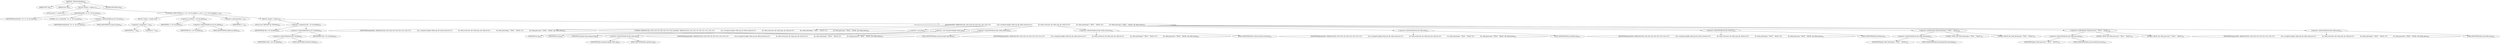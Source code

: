 digraph "_TIFFPrintFieldInfo" {  
"27051" [label = <(METHOD,_TIFFPrintFieldInfo)<SUB>811</SUB>> ]
"27052" [label = <(PARAM,TIFF *tif)<SUB>811</SUB>> ]
"27053" [label = <(PARAM,FILE *fd)<SUB>811</SUB>> ]
"27054" [label = <(BLOCK,&lt;empty&gt;,&lt;empty&gt;)<SUB>812</SUB>> ]
"27055" [label = <(LOCAL,uint32_t i: uint32_t)<SUB>813</SUB>> ]
"27056" [label = <(fprintf,fprintf(fd, &quot;%s: \n&quot;, tif-&gt;tif_name))<SUB>815</SUB>> ]
"27057" [label = <(IDENTIFIER,fd,fprintf(fd, &quot;%s: \n&quot;, tif-&gt;tif_name))<SUB>815</SUB>> ]
"27058" [label = <(LITERAL,&quot;%s: \n&quot;,fprintf(fd, &quot;%s: \n&quot;, tif-&gt;tif_name))<SUB>815</SUB>> ]
"27059" [label = <(&lt;operator&gt;.indirectFieldAccess,tif-&gt;tif_name)<SUB>815</SUB>> ]
"27060" [label = <(IDENTIFIER,tif,fprintf(fd, &quot;%s: \n&quot;, tif-&gt;tif_name))<SUB>815</SUB>> ]
"27061" [label = <(FIELD_IDENTIFIER,tif_name,tif_name)<SUB>815</SUB>> ]
"27062" [label = <(CONTROL_STRUCTURE,for (i = 0;i &lt; tif-&gt;tif_nfields;i++),for (i = 0;i &lt; tif-&gt;tif_nfields;i++))<SUB>816</SUB>> ]
"27063" [label = <(BLOCK,&lt;empty&gt;,&lt;empty&gt;)<SUB>816</SUB>> ]
"27064" [label = <(&lt;operator&gt;.assignment,i = 0)<SUB>816</SUB>> ]
"27065" [label = <(IDENTIFIER,i,i = 0)<SUB>816</SUB>> ]
"27066" [label = <(LITERAL,0,i = 0)<SUB>816</SUB>> ]
"27067" [label = <(&lt;operator&gt;.lessThan,i &lt; tif-&gt;tif_nfields)<SUB>816</SUB>> ]
"27068" [label = <(IDENTIFIER,i,i &lt; tif-&gt;tif_nfields)<SUB>816</SUB>> ]
"27069" [label = <(&lt;operator&gt;.indirectFieldAccess,tif-&gt;tif_nfields)<SUB>816</SUB>> ]
"27070" [label = <(IDENTIFIER,tif,i &lt; tif-&gt;tif_nfields)<SUB>816</SUB>> ]
"27071" [label = <(FIELD_IDENTIFIER,tif_nfields,tif_nfields)<SUB>816</SUB>> ]
"27072" [label = <(&lt;operator&gt;.postIncrement,i++)<SUB>816</SUB>> ]
"27073" [label = <(IDENTIFIER,i,i++)<SUB>816</SUB>> ]
"27074" [label = <(BLOCK,&lt;empty&gt;,&lt;empty&gt;)<SUB>817</SUB>> ]
"27075" [label = <(LOCAL,const TIFFField* fip: TIFFField)<SUB>818</SUB>> ]
"27076" [label = <(&lt;operator&gt;.assignment,*fip = tif-&gt;tif_fields[i])<SUB>818</SUB>> ]
"27077" [label = <(IDENTIFIER,fip,*fip = tif-&gt;tif_fields[i])<SUB>818</SUB>> ]
"27078" [label = <(&lt;operator&gt;.indirectIndexAccess,tif-&gt;tif_fields[i])<SUB>818</SUB>> ]
"27079" [label = <(&lt;operator&gt;.indirectFieldAccess,tif-&gt;tif_fields)<SUB>818</SUB>> ]
"27080" [label = <(IDENTIFIER,tif,*fip = tif-&gt;tif_fields[i])<SUB>818</SUB>> ]
"27081" [label = <(FIELD_IDENTIFIER,tif_fields,tif_fields)<SUB>818</SUB>> ]
"27082" [label = <(IDENTIFIER,i,*fip = tif-&gt;tif_fields[i])<SUB>818</SUB>> ]
"27083" [label = <(fprintf,fprintf(fd, &quot;field[%2d] %5lu, %2d, %2d, %d, %2d, %5s, %5s, %s\n&quot;,\012                (int)i, (unsigned long)fip-&gt;field_tag, fip-&gt;field_readcount,\012                fip-&gt;field_writecount, fip-&gt;field_type, fip-&gt;field_bit,\012                fip-&gt;field_oktochange ? &quot;TRUE&quot; : &quot;FALSE&quot;,\012                fip-&gt;field_passcount ? &quot;TRUE&quot; : &quot;FALSE&quot;, fip-&gt;field_name))<SUB>819</SUB>> ]
"27084" [label = <(IDENTIFIER,fd,fprintf(fd, &quot;field[%2d] %5lu, %2d, %2d, %d, %2d, %5s, %5s, %s\n&quot;,\012                (int)i, (unsigned long)fip-&gt;field_tag, fip-&gt;field_readcount,\012                fip-&gt;field_writecount, fip-&gt;field_type, fip-&gt;field_bit,\012                fip-&gt;field_oktochange ? &quot;TRUE&quot; : &quot;FALSE&quot;,\012                fip-&gt;field_passcount ? &quot;TRUE&quot; : &quot;FALSE&quot;, fip-&gt;field_name))<SUB>819</SUB>> ]
"27085" [label = <(LITERAL,&quot;field[%2d] %5lu, %2d, %2d, %d, %2d, %5s, %5s, %s\n&quot;,fprintf(fd, &quot;field[%2d] %5lu, %2d, %2d, %d, %2d, %5s, %5s, %s\n&quot;,\012                (int)i, (unsigned long)fip-&gt;field_tag, fip-&gt;field_readcount,\012                fip-&gt;field_writecount, fip-&gt;field_type, fip-&gt;field_bit,\012                fip-&gt;field_oktochange ? &quot;TRUE&quot; : &quot;FALSE&quot;,\012                fip-&gt;field_passcount ? &quot;TRUE&quot; : &quot;FALSE&quot;, fip-&gt;field_name))<SUB>819</SUB>> ]
"27086" [label = <(&lt;operator&gt;.cast,(int)i)<SUB>820</SUB>> ]
"27087" [label = <(UNKNOWN,int,int)<SUB>820</SUB>> ]
"27088" [label = <(IDENTIFIER,i,(int)i)<SUB>820</SUB>> ]
"27089" [label = <(&lt;operator&gt;.cast,(unsigned long)fip-&gt;field_tag)<SUB>820</SUB>> ]
"27090" [label = <(UNKNOWN,unsigned long,unsigned long)<SUB>820</SUB>> ]
"27091" [label = <(&lt;operator&gt;.indirectFieldAccess,fip-&gt;field_tag)<SUB>820</SUB>> ]
"27092" [label = <(IDENTIFIER,fip,(unsigned long)fip-&gt;field_tag)<SUB>820</SUB>> ]
"27093" [label = <(FIELD_IDENTIFIER,field_tag,field_tag)<SUB>820</SUB>> ]
"27094" [label = <(&lt;operator&gt;.indirectFieldAccess,fip-&gt;field_readcount)<SUB>820</SUB>> ]
"27095" [label = <(IDENTIFIER,fip,fprintf(fd, &quot;field[%2d] %5lu, %2d, %2d, %d, %2d, %5s, %5s, %s\n&quot;,\012                (int)i, (unsigned long)fip-&gt;field_tag, fip-&gt;field_readcount,\012                fip-&gt;field_writecount, fip-&gt;field_type, fip-&gt;field_bit,\012                fip-&gt;field_oktochange ? &quot;TRUE&quot; : &quot;FALSE&quot;,\012                fip-&gt;field_passcount ? &quot;TRUE&quot; : &quot;FALSE&quot;, fip-&gt;field_name))<SUB>820</SUB>> ]
"27096" [label = <(FIELD_IDENTIFIER,field_readcount,field_readcount)<SUB>820</SUB>> ]
"27097" [label = <(&lt;operator&gt;.indirectFieldAccess,fip-&gt;field_writecount)<SUB>821</SUB>> ]
"27098" [label = <(IDENTIFIER,fip,fprintf(fd, &quot;field[%2d] %5lu, %2d, %2d, %d, %2d, %5s, %5s, %s\n&quot;,\012                (int)i, (unsigned long)fip-&gt;field_tag, fip-&gt;field_readcount,\012                fip-&gt;field_writecount, fip-&gt;field_type, fip-&gt;field_bit,\012                fip-&gt;field_oktochange ? &quot;TRUE&quot; : &quot;FALSE&quot;,\012                fip-&gt;field_passcount ? &quot;TRUE&quot; : &quot;FALSE&quot;, fip-&gt;field_name))<SUB>821</SUB>> ]
"27099" [label = <(FIELD_IDENTIFIER,field_writecount,field_writecount)<SUB>821</SUB>> ]
"27100" [label = <(&lt;operator&gt;.indirectFieldAccess,fip-&gt;field_type)<SUB>821</SUB>> ]
"27101" [label = <(IDENTIFIER,fip,fprintf(fd, &quot;field[%2d] %5lu, %2d, %2d, %d, %2d, %5s, %5s, %s\n&quot;,\012                (int)i, (unsigned long)fip-&gt;field_tag, fip-&gt;field_readcount,\012                fip-&gt;field_writecount, fip-&gt;field_type, fip-&gt;field_bit,\012                fip-&gt;field_oktochange ? &quot;TRUE&quot; : &quot;FALSE&quot;,\012                fip-&gt;field_passcount ? &quot;TRUE&quot; : &quot;FALSE&quot;, fip-&gt;field_name))<SUB>821</SUB>> ]
"27102" [label = <(FIELD_IDENTIFIER,field_type,field_type)<SUB>821</SUB>> ]
"27103" [label = <(&lt;operator&gt;.indirectFieldAccess,fip-&gt;field_bit)<SUB>821</SUB>> ]
"27104" [label = <(IDENTIFIER,fip,fprintf(fd, &quot;field[%2d] %5lu, %2d, %2d, %d, %2d, %5s, %5s, %s\n&quot;,\012                (int)i, (unsigned long)fip-&gt;field_tag, fip-&gt;field_readcount,\012                fip-&gt;field_writecount, fip-&gt;field_type, fip-&gt;field_bit,\012                fip-&gt;field_oktochange ? &quot;TRUE&quot; : &quot;FALSE&quot;,\012                fip-&gt;field_passcount ? &quot;TRUE&quot; : &quot;FALSE&quot;, fip-&gt;field_name))<SUB>821</SUB>> ]
"27105" [label = <(FIELD_IDENTIFIER,field_bit,field_bit)<SUB>821</SUB>> ]
"27106" [label = <(&lt;operator&gt;.conditional,fip-&gt;field_oktochange ? &quot;TRUE&quot; : &quot;FALSE&quot;)<SUB>822</SUB>> ]
"27107" [label = <(&lt;operator&gt;.indirectFieldAccess,fip-&gt;field_oktochange)<SUB>822</SUB>> ]
"27108" [label = <(IDENTIFIER,fip,fip-&gt;field_oktochange ? &quot;TRUE&quot; : &quot;FALSE&quot;)<SUB>822</SUB>> ]
"27109" [label = <(FIELD_IDENTIFIER,field_oktochange,field_oktochange)<SUB>822</SUB>> ]
"27110" [label = <(LITERAL,&quot;TRUE&quot;,fip-&gt;field_oktochange ? &quot;TRUE&quot; : &quot;FALSE&quot;)<SUB>822</SUB>> ]
"27111" [label = <(LITERAL,&quot;FALSE&quot;,fip-&gt;field_oktochange ? &quot;TRUE&quot; : &quot;FALSE&quot;)<SUB>822</SUB>> ]
"27112" [label = <(&lt;operator&gt;.conditional,fip-&gt;field_passcount ? &quot;TRUE&quot; : &quot;FALSE&quot;)<SUB>823</SUB>> ]
"27113" [label = <(&lt;operator&gt;.indirectFieldAccess,fip-&gt;field_passcount)<SUB>823</SUB>> ]
"27114" [label = <(IDENTIFIER,fip,fip-&gt;field_passcount ? &quot;TRUE&quot; : &quot;FALSE&quot;)<SUB>823</SUB>> ]
"27115" [label = <(FIELD_IDENTIFIER,field_passcount,field_passcount)<SUB>823</SUB>> ]
"27116" [label = <(LITERAL,&quot;TRUE&quot;,fip-&gt;field_passcount ? &quot;TRUE&quot; : &quot;FALSE&quot;)<SUB>823</SUB>> ]
"27117" [label = <(LITERAL,&quot;FALSE&quot;,fip-&gt;field_passcount ? &quot;TRUE&quot; : &quot;FALSE&quot;)<SUB>823</SUB>> ]
"27118" [label = <(&lt;operator&gt;.indirectFieldAccess,fip-&gt;field_name)<SUB>823</SUB>> ]
"27119" [label = <(IDENTIFIER,fip,fprintf(fd, &quot;field[%2d] %5lu, %2d, %2d, %d, %2d, %5s, %5s, %s\n&quot;,\012                (int)i, (unsigned long)fip-&gt;field_tag, fip-&gt;field_readcount,\012                fip-&gt;field_writecount, fip-&gt;field_type, fip-&gt;field_bit,\012                fip-&gt;field_oktochange ? &quot;TRUE&quot; : &quot;FALSE&quot;,\012                fip-&gt;field_passcount ? &quot;TRUE&quot; : &quot;FALSE&quot;, fip-&gt;field_name))<SUB>823</SUB>> ]
"27120" [label = <(FIELD_IDENTIFIER,field_name,field_name)<SUB>823</SUB>> ]
"27121" [label = <(METHOD_RETURN,void)<SUB>811</SUB>> ]
  "27051" -> "27052" 
  "27051" -> "27053" 
  "27051" -> "27054" 
  "27051" -> "27121" 
  "27054" -> "27055" 
  "27054" -> "27056" 
  "27054" -> "27062" 
  "27056" -> "27057" 
  "27056" -> "27058" 
  "27056" -> "27059" 
  "27059" -> "27060" 
  "27059" -> "27061" 
  "27062" -> "27063" 
  "27062" -> "27067" 
  "27062" -> "27072" 
  "27062" -> "27074" 
  "27063" -> "27064" 
  "27064" -> "27065" 
  "27064" -> "27066" 
  "27067" -> "27068" 
  "27067" -> "27069" 
  "27069" -> "27070" 
  "27069" -> "27071" 
  "27072" -> "27073" 
  "27074" -> "27075" 
  "27074" -> "27076" 
  "27074" -> "27083" 
  "27076" -> "27077" 
  "27076" -> "27078" 
  "27078" -> "27079" 
  "27078" -> "27082" 
  "27079" -> "27080" 
  "27079" -> "27081" 
  "27083" -> "27084" 
  "27083" -> "27085" 
  "27083" -> "27086" 
  "27083" -> "27089" 
  "27083" -> "27094" 
  "27083" -> "27097" 
  "27083" -> "27100" 
  "27083" -> "27103" 
  "27083" -> "27106" 
  "27083" -> "27112" 
  "27083" -> "27118" 
  "27086" -> "27087" 
  "27086" -> "27088" 
  "27089" -> "27090" 
  "27089" -> "27091" 
  "27091" -> "27092" 
  "27091" -> "27093" 
  "27094" -> "27095" 
  "27094" -> "27096" 
  "27097" -> "27098" 
  "27097" -> "27099" 
  "27100" -> "27101" 
  "27100" -> "27102" 
  "27103" -> "27104" 
  "27103" -> "27105" 
  "27106" -> "27107" 
  "27106" -> "27110" 
  "27106" -> "27111" 
  "27107" -> "27108" 
  "27107" -> "27109" 
  "27112" -> "27113" 
  "27112" -> "27116" 
  "27112" -> "27117" 
  "27113" -> "27114" 
  "27113" -> "27115" 
  "27118" -> "27119" 
  "27118" -> "27120" 
}
